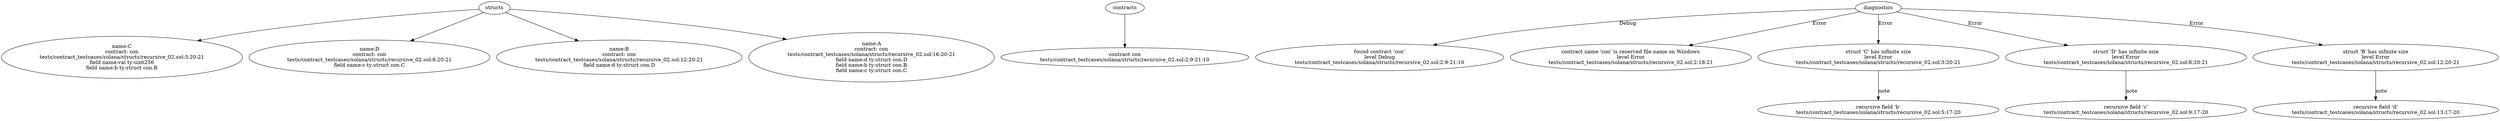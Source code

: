 strict digraph "tests/contract_testcases/solana/structs/recursive_02.sol" {
	C [label="name:C\ncontract: con\ntests/contract_testcases/solana/structs/recursive_02.sol:3:20-21\nfield name:val ty:uint256\nfield name:b ty:struct con.B"]
	D [label="name:D\ncontract: con\ntests/contract_testcases/solana/structs/recursive_02.sol:8:20-21\nfield name:c ty:struct con.C"]
	B [label="name:B\ncontract: con\ntests/contract_testcases/solana/structs/recursive_02.sol:12:20-21\nfield name:d ty:struct con.D"]
	A [label="name:A\ncontract: con\ntests/contract_testcases/solana/structs/recursive_02.sol:16:20-21\nfield name:d ty:struct con.D\nfield name:b ty:struct con.B\nfield name:c ty:struct con.C"]
	contract [label="contract con\ntests/contract_testcases/solana/structs/recursive_02.sol:2:9-21:10"]
	diagnostic [label="found contract 'con'\nlevel Debug\ntests/contract_testcases/solana/structs/recursive_02.sol:2:9-21:10"]
	diagnostic_9 [label="contract name 'con' is reserved file name on Windows\nlevel Error\ntests/contract_testcases/solana/structs/recursive_02.sol:2:18-21"]
	diagnostic_10 [label="struct 'C' has infinite size\nlevel Error\ntests/contract_testcases/solana/structs/recursive_02.sol:3:20-21"]
	note [label="recursive field 'b'\ntests/contract_testcases/solana/structs/recursive_02.sol:5:17-20"]
	diagnostic_12 [label="struct 'D' has infinite size\nlevel Error\ntests/contract_testcases/solana/structs/recursive_02.sol:8:20-21"]
	note_13 [label="recursive field 'c'\ntests/contract_testcases/solana/structs/recursive_02.sol:9:17-20"]
	diagnostic_14 [label="struct 'B' has infinite size\nlevel Error\ntests/contract_testcases/solana/structs/recursive_02.sol:12:20-21"]
	note_15 [label="recursive field 'd'\ntests/contract_testcases/solana/structs/recursive_02.sol:13:17-20"]
	structs -> C
	structs -> D
	structs -> B
	structs -> A
	contracts -> contract
	diagnostics -> diagnostic [label="Debug"]
	diagnostics -> diagnostic_9 [label="Error"]
	diagnostics -> diagnostic_10 [label="Error"]
	diagnostic_10 -> note [label="note"]
	diagnostics -> diagnostic_12 [label="Error"]
	diagnostic_12 -> note_13 [label="note"]
	diagnostics -> diagnostic_14 [label="Error"]
	diagnostic_14 -> note_15 [label="note"]
}
